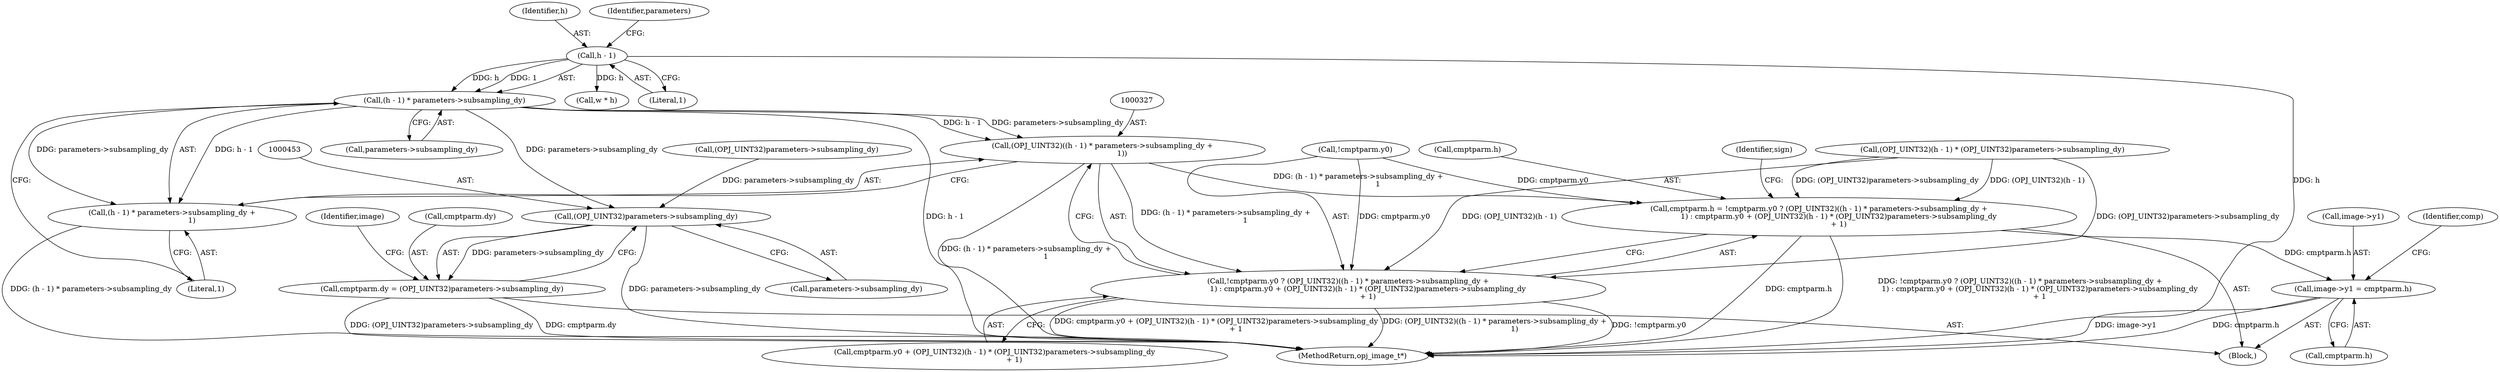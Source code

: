 digraph "0_openjpeg_e5285319229a5d77bf316bb0d3a6cbd3cb8666d9@pointer" {
"1000329" [label="(Call,(h - 1) * parameters->subsampling_dy)"];
"1000330" [label="(Call,h - 1)"];
"1000326" [label="(Call,(OPJ_UINT32)((h - 1) * parameters->subsampling_dy +\n                 1))"];
"1000317" [label="(Call,cmptparm.h = !cmptparm.y0 ? (OPJ_UINT32)((h - 1) * parameters->subsampling_dy +\n                 1) : cmptparm.y0 + (OPJ_UINT32)(h - 1) * (OPJ_UINT32)parameters->subsampling_dy\n                 + 1)"];
"1000495" [label="(Call,image->y1 = cmptparm.h)"];
"1000321" [label="(Call,!cmptparm.y0 ? (OPJ_UINT32)((h - 1) * parameters->subsampling_dy +\n                 1) : cmptparm.y0 + (OPJ_UINT32)(h - 1) * (OPJ_UINT32)parameters->subsampling_dy\n                 + 1)"];
"1000328" [label="(Call,(h - 1) * parameters->subsampling_dy +\n                 1)"];
"1000452" [label="(Call,(OPJ_UINT32)parameters->subsampling_dy)"];
"1000448" [label="(Call,cmptparm.dy = (OPJ_UINT32)parameters->subsampling_dy)"];
"1000454" [label="(Call,parameters->subsampling_dy)"];
"1000331" [label="(Identifier,h)"];
"1000326" [label="(Call,(OPJ_UINT32)((h - 1) * parameters->subsampling_dy +\n                 1))"];
"1000317" [label="(Call,cmptparm.h = !cmptparm.y0 ? (OPJ_UINT32)((h - 1) * parameters->subsampling_dy +\n                 1) : cmptparm.y0 + (OPJ_UINT32)(h - 1) * (OPJ_UINT32)parameters->subsampling_dy\n                 + 1)"];
"1000448" [label="(Call,cmptparm.dy = (OPJ_UINT32)parameters->subsampling_dy)"];
"1000496" [label="(Call,image->y1)"];
"1000328" [label="(Call,(h - 1) * parameters->subsampling_dy +\n                 1)"];
"1000108" [label="(Block,)"];
"1000499" [label="(Call,cmptparm.h)"];
"1000334" [label="(Identifier,parameters)"];
"1000516" [label="(Call,w * h)"];
"1000458" [label="(Identifier,image)"];
"1000330" [label="(Call,h - 1)"];
"1000348" [label="(Call,(OPJ_UINT32)parameters->subsampling_dy)"];
"1000329" [label="(Call,(h - 1) * parameters->subsampling_dy)"];
"1000322" [label="(Call,!cmptparm.y0)"];
"1000318" [label="(Call,cmptparm.h)"];
"1000503" [label="(Identifier,comp)"];
"1000337" [label="(Call,cmptparm.y0 + (OPJ_UINT32)(h - 1) * (OPJ_UINT32)parameters->subsampling_dy\n                 + 1)"];
"1000452" [label="(Call,(OPJ_UINT32)parameters->subsampling_dy)"];
"1000321" [label="(Call,!cmptparm.y0 ? (OPJ_UINT32)((h - 1) * parameters->subsampling_dy +\n                 1) : cmptparm.y0 + (OPJ_UINT32)(h - 1) * (OPJ_UINT32)parameters->subsampling_dy\n                 + 1)"];
"1000356" [label="(Identifier,sign)"];
"1000336" [label="(Literal,1)"];
"1000332" [label="(Literal,1)"];
"1000495" [label="(Call,image->y1 = cmptparm.h)"];
"1000665" [label="(MethodReturn,opj_image_t*)"];
"1000449" [label="(Call,cmptparm.dy)"];
"1000333" [label="(Call,parameters->subsampling_dy)"];
"1000342" [label="(Call,(OPJ_UINT32)(h - 1) * (OPJ_UINT32)parameters->subsampling_dy)"];
"1000329" -> "1000328"  [label="AST: "];
"1000329" -> "1000333"  [label="CFG: "];
"1000330" -> "1000329"  [label="AST: "];
"1000333" -> "1000329"  [label="AST: "];
"1000336" -> "1000329"  [label="CFG: "];
"1000329" -> "1000665"  [label="DDG: h - 1"];
"1000329" -> "1000326"  [label="DDG: h - 1"];
"1000329" -> "1000326"  [label="DDG: parameters->subsampling_dy"];
"1000329" -> "1000328"  [label="DDG: h - 1"];
"1000329" -> "1000328"  [label="DDG: parameters->subsampling_dy"];
"1000330" -> "1000329"  [label="DDG: h"];
"1000330" -> "1000329"  [label="DDG: 1"];
"1000329" -> "1000452"  [label="DDG: parameters->subsampling_dy"];
"1000330" -> "1000332"  [label="CFG: "];
"1000331" -> "1000330"  [label="AST: "];
"1000332" -> "1000330"  [label="AST: "];
"1000334" -> "1000330"  [label="CFG: "];
"1000330" -> "1000665"  [label="DDG: h"];
"1000330" -> "1000516"  [label="DDG: h"];
"1000326" -> "1000321"  [label="AST: "];
"1000326" -> "1000328"  [label="CFG: "];
"1000327" -> "1000326"  [label="AST: "];
"1000328" -> "1000326"  [label="AST: "];
"1000321" -> "1000326"  [label="CFG: "];
"1000326" -> "1000665"  [label="DDG: (h - 1) * parameters->subsampling_dy +\n                 1"];
"1000326" -> "1000317"  [label="DDG: (h - 1) * parameters->subsampling_dy +\n                 1"];
"1000326" -> "1000321"  [label="DDG: (h - 1) * parameters->subsampling_dy +\n                 1"];
"1000317" -> "1000108"  [label="AST: "];
"1000317" -> "1000321"  [label="CFG: "];
"1000318" -> "1000317"  [label="AST: "];
"1000321" -> "1000317"  [label="AST: "];
"1000356" -> "1000317"  [label="CFG: "];
"1000317" -> "1000665"  [label="DDG: cmptparm.h"];
"1000317" -> "1000665"  [label="DDG: !cmptparm.y0 ? (OPJ_UINT32)((h - 1) * parameters->subsampling_dy +\n                 1) : cmptparm.y0 + (OPJ_UINT32)(h - 1) * (OPJ_UINT32)parameters->subsampling_dy\n                 + 1"];
"1000322" -> "1000317"  [label="DDG: cmptparm.y0"];
"1000342" -> "1000317"  [label="DDG: (OPJ_UINT32)(h - 1)"];
"1000342" -> "1000317"  [label="DDG: (OPJ_UINT32)parameters->subsampling_dy"];
"1000317" -> "1000495"  [label="DDG: cmptparm.h"];
"1000495" -> "1000108"  [label="AST: "];
"1000495" -> "1000499"  [label="CFG: "];
"1000496" -> "1000495"  [label="AST: "];
"1000499" -> "1000495"  [label="AST: "];
"1000503" -> "1000495"  [label="CFG: "];
"1000495" -> "1000665"  [label="DDG: image->y1"];
"1000495" -> "1000665"  [label="DDG: cmptparm.h"];
"1000321" -> "1000337"  [label="CFG: "];
"1000322" -> "1000321"  [label="AST: "];
"1000337" -> "1000321"  [label="AST: "];
"1000321" -> "1000665"  [label="DDG: (OPJ_UINT32)((h - 1) * parameters->subsampling_dy +\n                 1)"];
"1000321" -> "1000665"  [label="DDG: !cmptparm.y0"];
"1000321" -> "1000665"  [label="DDG: cmptparm.y0 + (OPJ_UINT32)(h - 1) * (OPJ_UINT32)parameters->subsampling_dy\n                 + 1"];
"1000322" -> "1000321"  [label="DDG: cmptparm.y0"];
"1000342" -> "1000321"  [label="DDG: (OPJ_UINT32)(h - 1)"];
"1000342" -> "1000321"  [label="DDG: (OPJ_UINT32)parameters->subsampling_dy"];
"1000328" -> "1000336"  [label="CFG: "];
"1000336" -> "1000328"  [label="AST: "];
"1000328" -> "1000665"  [label="DDG: (h - 1) * parameters->subsampling_dy"];
"1000452" -> "1000448"  [label="AST: "];
"1000452" -> "1000454"  [label="CFG: "];
"1000453" -> "1000452"  [label="AST: "];
"1000454" -> "1000452"  [label="AST: "];
"1000448" -> "1000452"  [label="CFG: "];
"1000452" -> "1000665"  [label="DDG: parameters->subsampling_dy"];
"1000452" -> "1000448"  [label="DDG: parameters->subsampling_dy"];
"1000348" -> "1000452"  [label="DDG: parameters->subsampling_dy"];
"1000448" -> "1000108"  [label="AST: "];
"1000449" -> "1000448"  [label="AST: "];
"1000458" -> "1000448"  [label="CFG: "];
"1000448" -> "1000665"  [label="DDG: (OPJ_UINT32)parameters->subsampling_dy"];
"1000448" -> "1000665"  [label="DDG: cmptparm.dy"];
}
